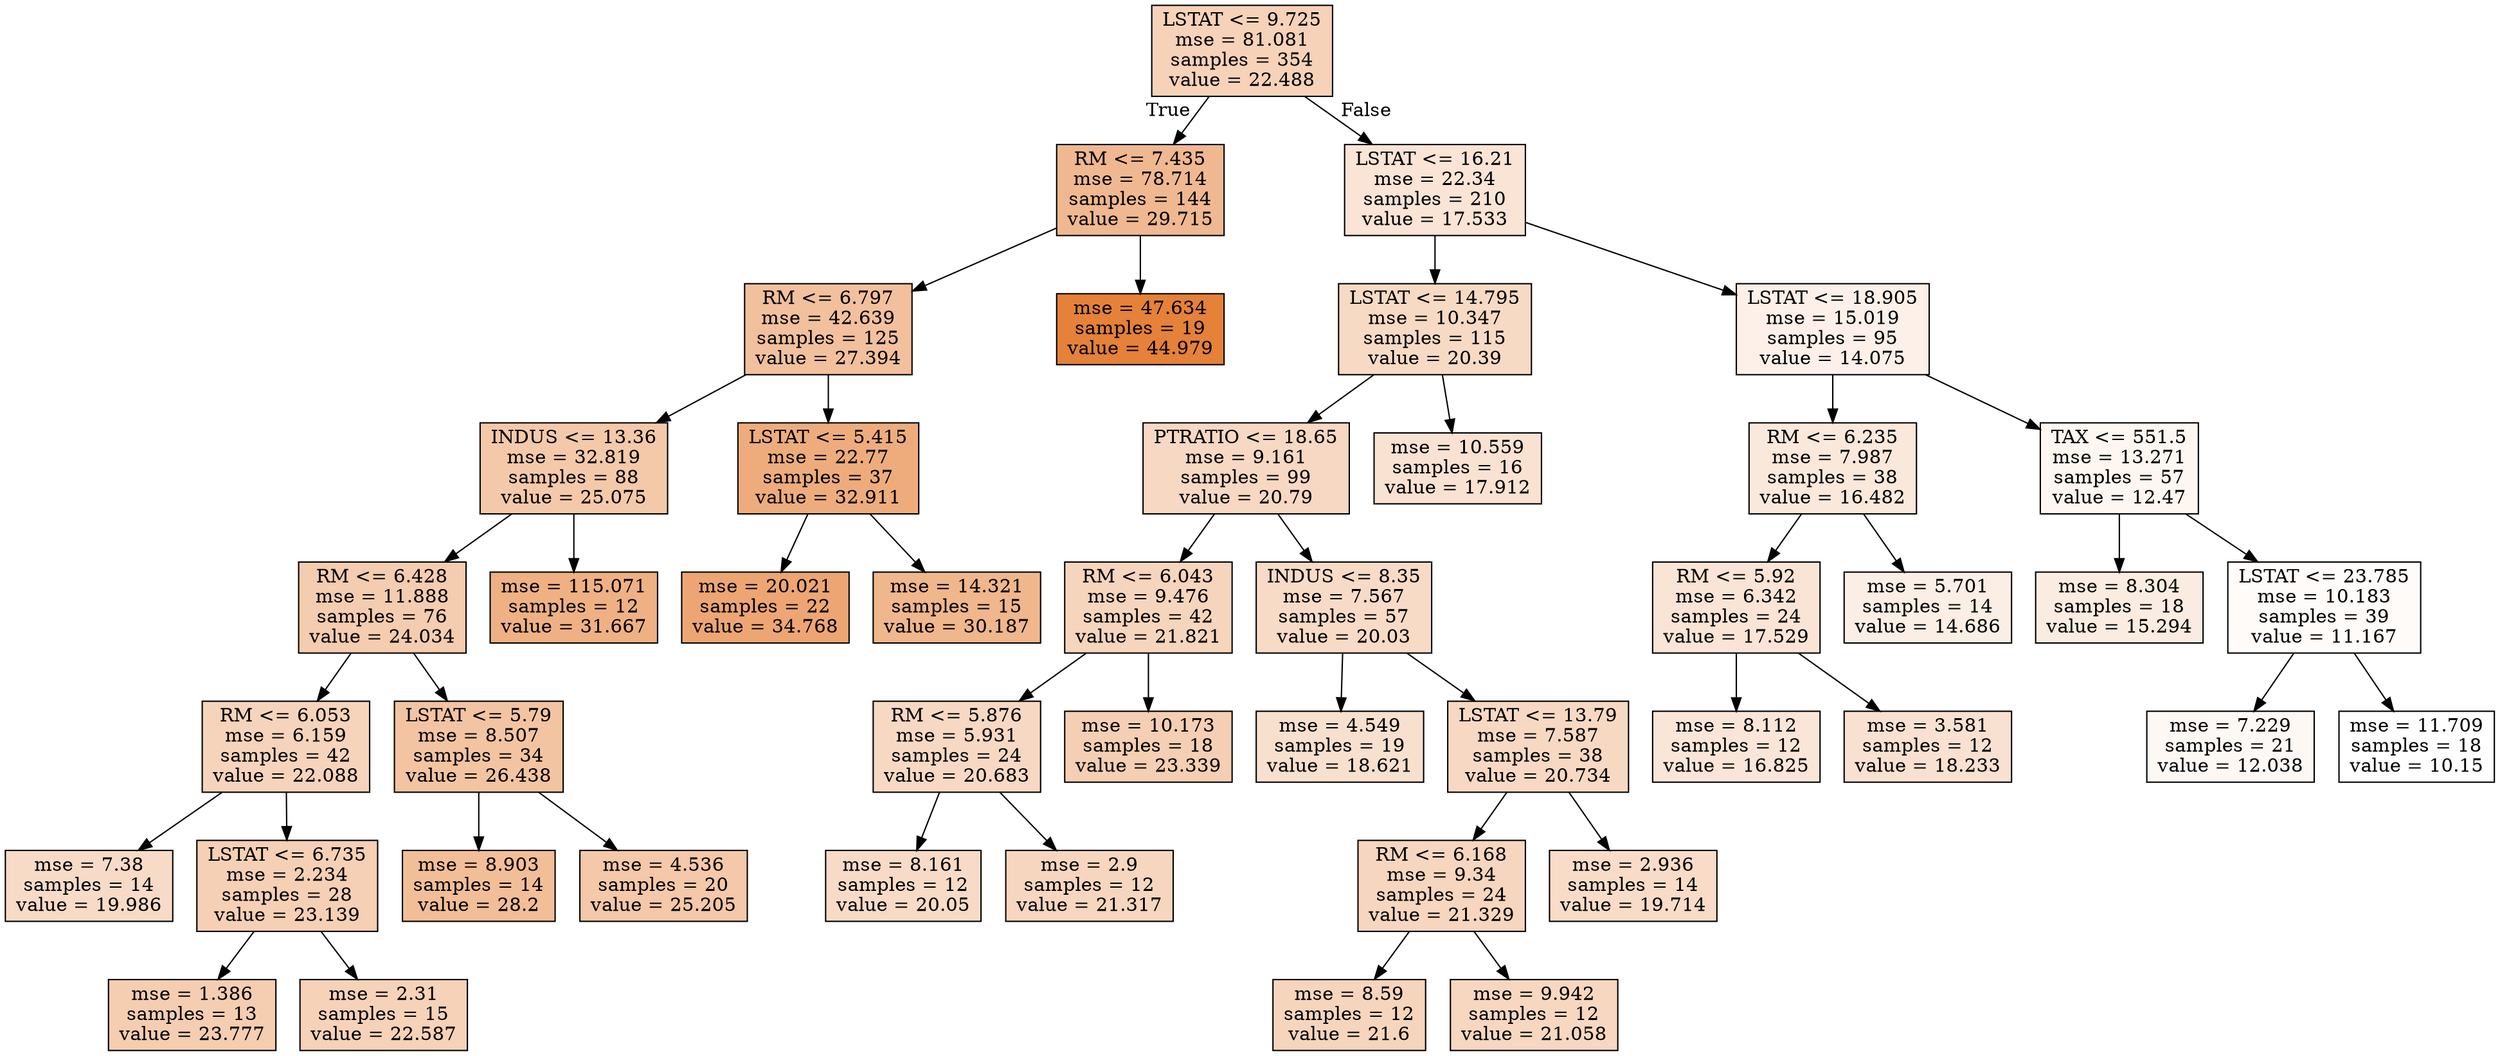 digraph Tree {
node [shape=box, style="filled", color="black"] ;
0 [label="LSTAT <= 9.725\nmse = 81.081\nsamples = 354\nvalue = 22.488", fillcolor="#e581395a"] ;
1 [label="RM <= 7.435\nmse = 78.714\nsamples = 144\nvalue = 29.715", fillcolor="#e581398f"] ;
0 -> 1 [labeldistance=2.5, labelangle=45, headlabel="True"] ;
2 [label="RM <= 6.797\nmse = 42.639\nsamples = 125\nvalue = 27.394", fillcolor="#e581397e"] ;
1 -> 2 ;
3 [label="INDUS <= 13.36\nmse = 32.819\nsamples = 88\nvalue = 25.075", fillcolor="#e581396d"] ;
2 -> 3 ;
4 [label="RM <= 6.428\nmse = 11.888\nsamples = 76\nvalue = 24.034", fillcolor="#e5813966"] ;
3 -> 4 ;
5 [label="RM <= 6.053\nmse = 6.159\nsamples = 42\nvalue = 22.088", fillcolor="#e5813957"] ;
4 -> 5 ;
6 [label="mse = 7.38\nsamples = 14\nvalue = 19.986", fillcolor="#e5813948"] ;
5 -> 6 ;
7 [label="LSTAT <= 6.735\nmse = 2.234\nsamples = 28\nvalue = 23.139", fillcolor="#e581395f"] ;
5 -> 7 ;
8 [label="mse = 1.386\nsamples = 13\nvalue = 23.777", fillcolor="#e5813964"] ;
7 -> 8 ;
9 [label="mse = 2.31\nsamples = 15\nvalue = 22.587", fillcolor="#e581395b"] ;
7 -> 9 ;
10 [label="LSTAT <= 5.79\nmse = 8.507\nsamples = 34\nvalue = 26.438", fillcolor="#e5813977"] ;
4 -> 10 ;
11 [label="mse = 8.903\nsamples = 14\nvalue = 28.2", fillcolor="#e5813984"] ;
10 -> 11 ;
12 [label="mse = 4.536\nsamples = 20\nvalue = 25.205", fillcolor="#e581396e"] ;
10 -> 12 ;
13 [label="mse = 115.071\nsamples = 12\nvalue = 31.667", fillcolor="#e581399e"] ;
3 -> 13 ;
14 [label="LSTAT <= 5.415\nmse = 22.77\nsamples = 37\nvalue = 32.911", fillcolor="#e58139a7"] ;
2 -> 14 ;
15 [label="mse = 20.021\nsamples = 22\nvalue = 34.768", fillcolor="#e58139b4"] ;
14 -> 15 ;
16 [label="mse = 14.321\nsamples = 15\nvalue = 30.187", fillcolor="#e5813993"] ;
14 -> 16 ;
17 [label="mse = 47.634\nsamples = 19\nvalue = 44.979", fillcolor="#e58139ff"] ;
1 -> 17 ;
18 [label="LSTAT <= 16.21\nmse = 22.34\nsamples = 210\nvalue = 17.533", fillcolor="#e5813936"] ;
0 -> 18 [labeldistance=2.5, labelangle=-45, headlabel="False"] ;
19 [label="LSTAT <= 14.795\nmse = 10.347\nsamples = 115\nvalue = 20.39", fillcolor="#e581394b"] ;
18 -> 19 ;
20 [label="PTRATIO <= 18.65\nmse = 9.161\nsamples = 99\nvalue = 20.79", fillcolor="#e581394e"] ;
19 -> 20 ;
21 [label="RM <= 6.043\nmse = 9.476\nsamples = 42\nvalue = 21.821", fillcolor="#e5813955"] ;
20 -> 21 ;
22 [label="RM <= 5.876\nmse = 5.931\nsamples = 24\nvalue = 20.683", fillcolor="#e581394d"] ;
21 -> 22 ;
23 [label="mse = 8.161\nsamples = 12\nvalue = 20.05", fillcolor="#e5813948"] ;
22 -> 23 ;
24 [label="mse = 2.9\nsamples = 12\nvalue = 21.317", fillcolor="#e5813952"] ;
22 -> 24 ;
25 [label="mse = 10.173\nsamples = 18\nvalue = 23.339", fillcolor="#e5813961"] ;
21 -> 25 ;
26 [label="INDUS <= 8.35\nmse = 7.567\nsamples = 57\nvalue = 20.03", fillcolor="#e5813948"] ;
20 -> 26 ;
27 [label="mse = 4.549\nsamples = 19\nvalue = 18.621", fillcolor="#e581393e"] ;
26 -> 27 ;
28 [label="LSTAT <= 13.79\nmse = 7.587\nsamples = 38\nvalue = 20.734", fillcolor="#e581394d"] ;
26 -> 28 ;
29 [label="RM <= 6.168\nmse = 9.34\nsamples = 24\nvalue = 21.329", fillcolor="#e5813952"] ;
28 -> 29 ;
30 [label="mse = 8.59\nsamples = 12\nvalue = 21.6", fillcolor="#e5813954"] ;
29 -> 30 ;
31 [label="mse = 9.942\nsamples = 12\nvalue = 21.058", fillcolor="#e5813950"] ;
29 -> 31 ;
32 [label="mse = 2.936\nsamples = 14\nvalue = 19.714", fillcolor="#e5813946"] ;
28 -> 32 ;
33 [label="mse = 10.559\nsamples = 16\nvalue = 17.912", fillcolor="#e5813939"] ;
19 -> 33 ;
34 [label="LSTAT <= 18.905\nmse = 15.019\nsamples = 95\nvalue = 14.075", fillcolor="#e581391d"] ;
18 -> 34 ;
35 [label="RM <= 6.235\nmse = 7.987\nsamples = 38\nvalue = 16.482", fillcolor="#e581392e"] ;
34 -> 35 ;
36 [label="RM <= 5.92\nmse = 6.342\nsamples = 24\nvalue = 17.529", fillcolor="#e5813936"] ;
35 -> 36 ;
37 [label="mse = 8.112\nsamples = 12\nvalue = 16.825", fillcolor="#e5813931"] ;
36 -> 37 ;
38 [label="mse = 3.581\nsamples = 12\nvalue = 18.233", fillcolor="#e581393b"] ;
36 -> 38 ;
39 [label="mse = 5.701\nsamples = 14\nvalue = 14.686", fillcolor="#e5813921"] ;
35 -> 39 ;
40 [label="TAX <= 551.5\nmse = 13.271\nsamples = 57\nvalue = 12.47", fillcolor="#e5813911"] ;
34 -> 40 ;
41 [label="mse = 8.304\nsamples = 18\nvalue = 15.294", fillcolor="#e5813926"] ;
40 -> 41 ;
42 [label="LSTAT <= 23.785\nmse = 10.183\nsamples = 39\nvalue = 11.167", fillcolor="#e5813907"] ;
40 -> 42 ;
43 [label="mse = 7.229\nsamples = 21\nvalue = 12.038", fillcolor="#e581390e"] ;
42 -> 43 ;
44 [label="mse = 11.709\nsamples = 18\nvalue = 10.15", fillcolor="#e5813900"] ;
42 -> 44 ;
}